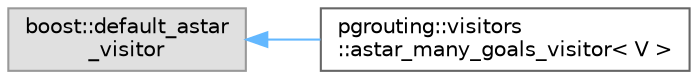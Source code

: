digraph "Graphical Class Hierarchy"
{
 // LATEX_PDF_SIZE
  bgcolor="transparent";
  edge [fontname=Helvetica,fontsize=10,labelfontname=Helvetica,labelfontsize=10];
  node [fontname=Helvetica,fontsize=10,shape=box,height=0.2,width=0.4];
  rankdir="LR";
  Node0 [id="Node000000",label="boost::default_astar\l_visitor",height=0.2,width=0.4,color="grey60", fillcolor="#E0E0E0", style="filled",tooltip=" "];
  Node0 -> Node1 [id="edge2_Node000000_Node000001",dir="back",color="steelblue1",style="solid",tooltip=" "];
  Node1 [id="Node000001",label="pgrouting::visitors\l::astar_many_goals_visitor\< V \>",height=0.2,width=0.4,color="grey40", fillcolor="white", style="filled",URL="$classpgrouting_1_1visitors_1_1astar__many__goals__visitor.html",tooltip="visitor stops when all targets are found"];
}
